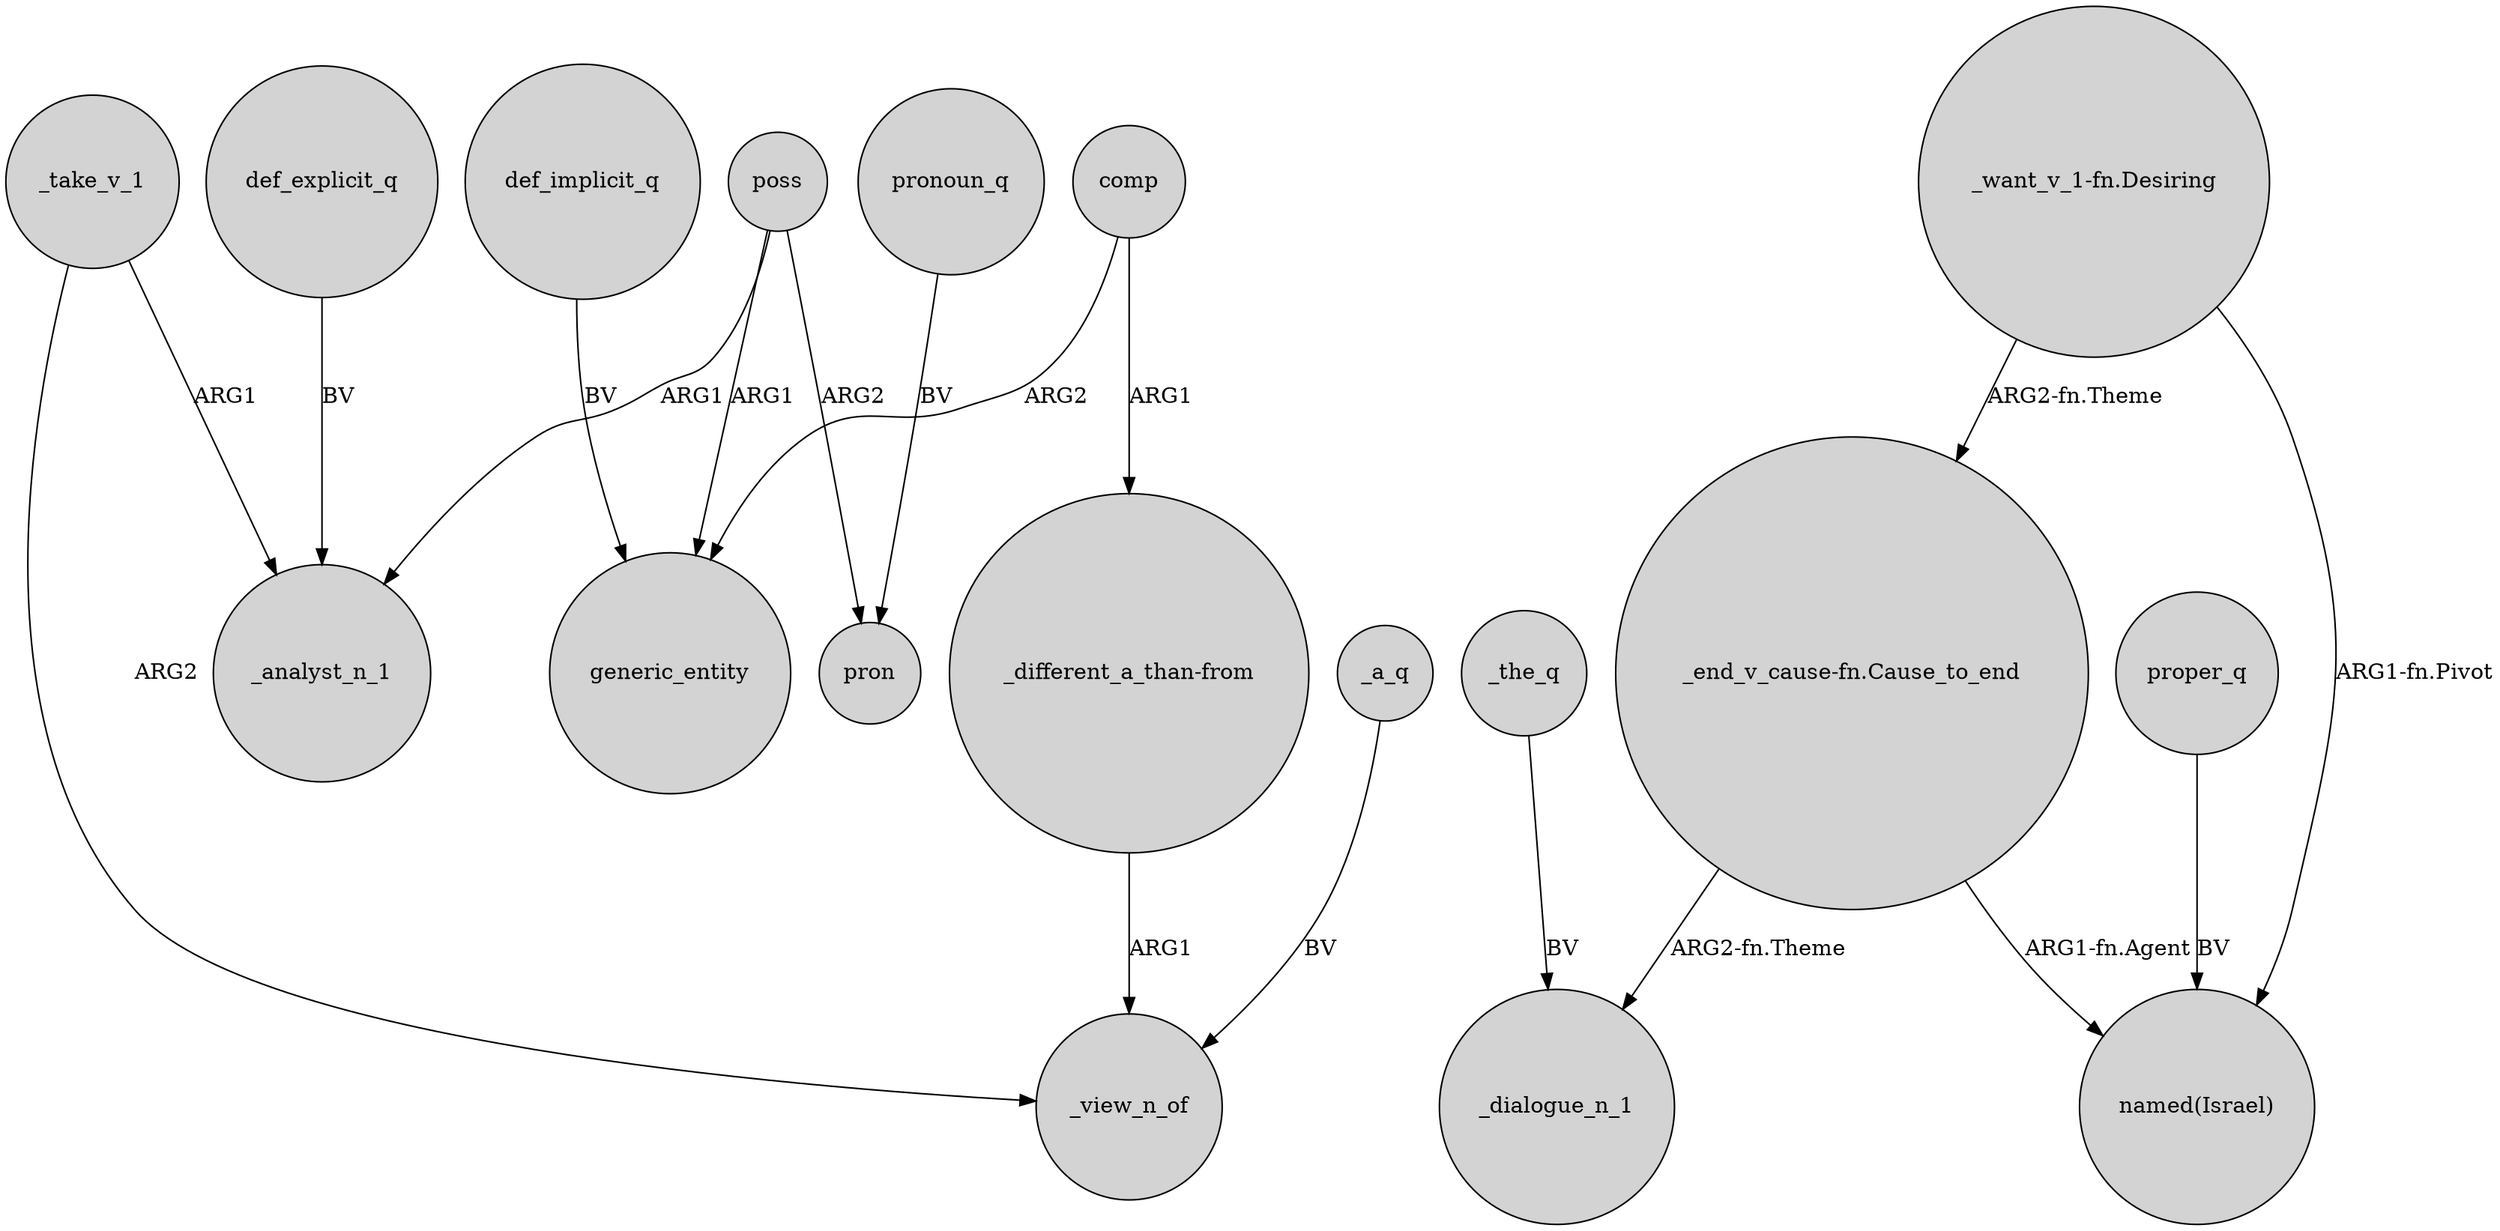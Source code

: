 digraph {
	node [shape=circle style=filled]
	_take_v_1 -> _analyst_n_1 [label=ARG1]
	_take_v_1 -> _view_n_of [label=ARG2]
	"_want_v_1-fn.Desiring" -> "_end_v_cause-fn.Cause_to_end" [label="ARG2-fn.Theme"]
	_the_q -> _dialogue_n_1 [label=BV]
	"_end_v_cause-fn.Cause_to_end" -> "named(Israel)" [label="ARG1-fn.Agent"]
	poss -> generic_entity [label=ARG1]
	comp -> generic_entity [label=ARG2]
	"_want_v_1-fn.Desiring" -> "named(Israel)" [label="ARG1-fn.Pivot"]
	"_end_v_cause-fn.Cause_to_end" -> _dialogue_n_1 [label="ARG2-fn.Theme"]
	def_explicit_q -> _analyst_n_1 [label=BV]
	poss -> pron [label=ARG2]
	pronoun_q -> pron [label=BV]
	"_different_a_than-from" -> _view_n_of [label=ARG1]
	comp -> "_different_a_than-from" [label=ARG1]
	poss -> _analyst_n_1 [label=ARG1]
	def_implicit_q -> generic_entity [label=BV]
	_a_q -> _view_n_of [label=BV]
	proper_q -> "named(Israel)" [label=BV]
}
